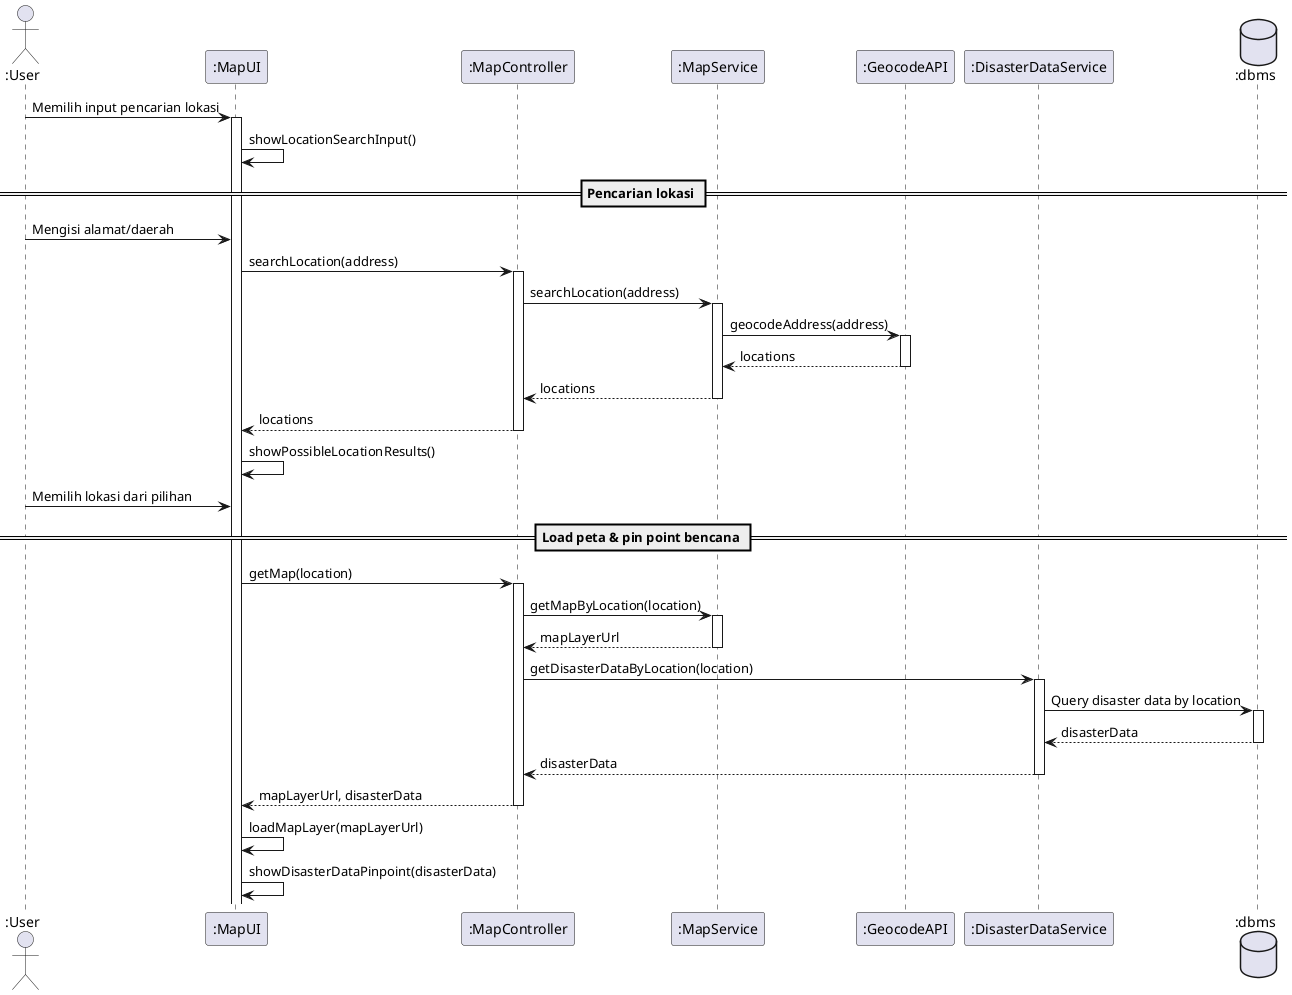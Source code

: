 @startuml SD-MAP-001 - Melihat peta bencana berdasarkan daerah yang dicari

actor ":User" as user
participant ":MapUI" as view
participant ":MapController" as controller
participant ":MapService" as mapService
participant ":GeocodeAPI" as geocodeApi
participant ":DisasterDataService" as disasterDataService
database ":dbms" as db

user -> view ++: Memilih input pencarian lokasi
view -> view: showLocationSearchInput()

== Pencarian lokasi ==

user -> view: Mengisi alamat/daerah
view -> controller ++: searchLocation(address)
  controller -> mapService ++: searchLocation(address)
    mapService -> geocodeApi ++: geocodeAddress(address)
      return locations
    return locations
  return locations

view -> view: showPossibleLocationResults()
user -> view: Memilih lokasi dari pilihan

== Load peta & pin point bencana ==

view -> controller ++: getMap(location)
  controller -> mapService ++: getMapByLocation(location)
    return mapLayerUrl
  
  controller -> disasterDataService ++: getDisasterDataByLocation(location)
    disasterDataService -> db ++: Query disaster data by location
      return disasterData
    return disasterData
  return mapLayerUrl, disasterData

view -> view: loadMapLayer(mapLayerUrl)
view -> view: showDisasterDataPinpoint(disasterData)